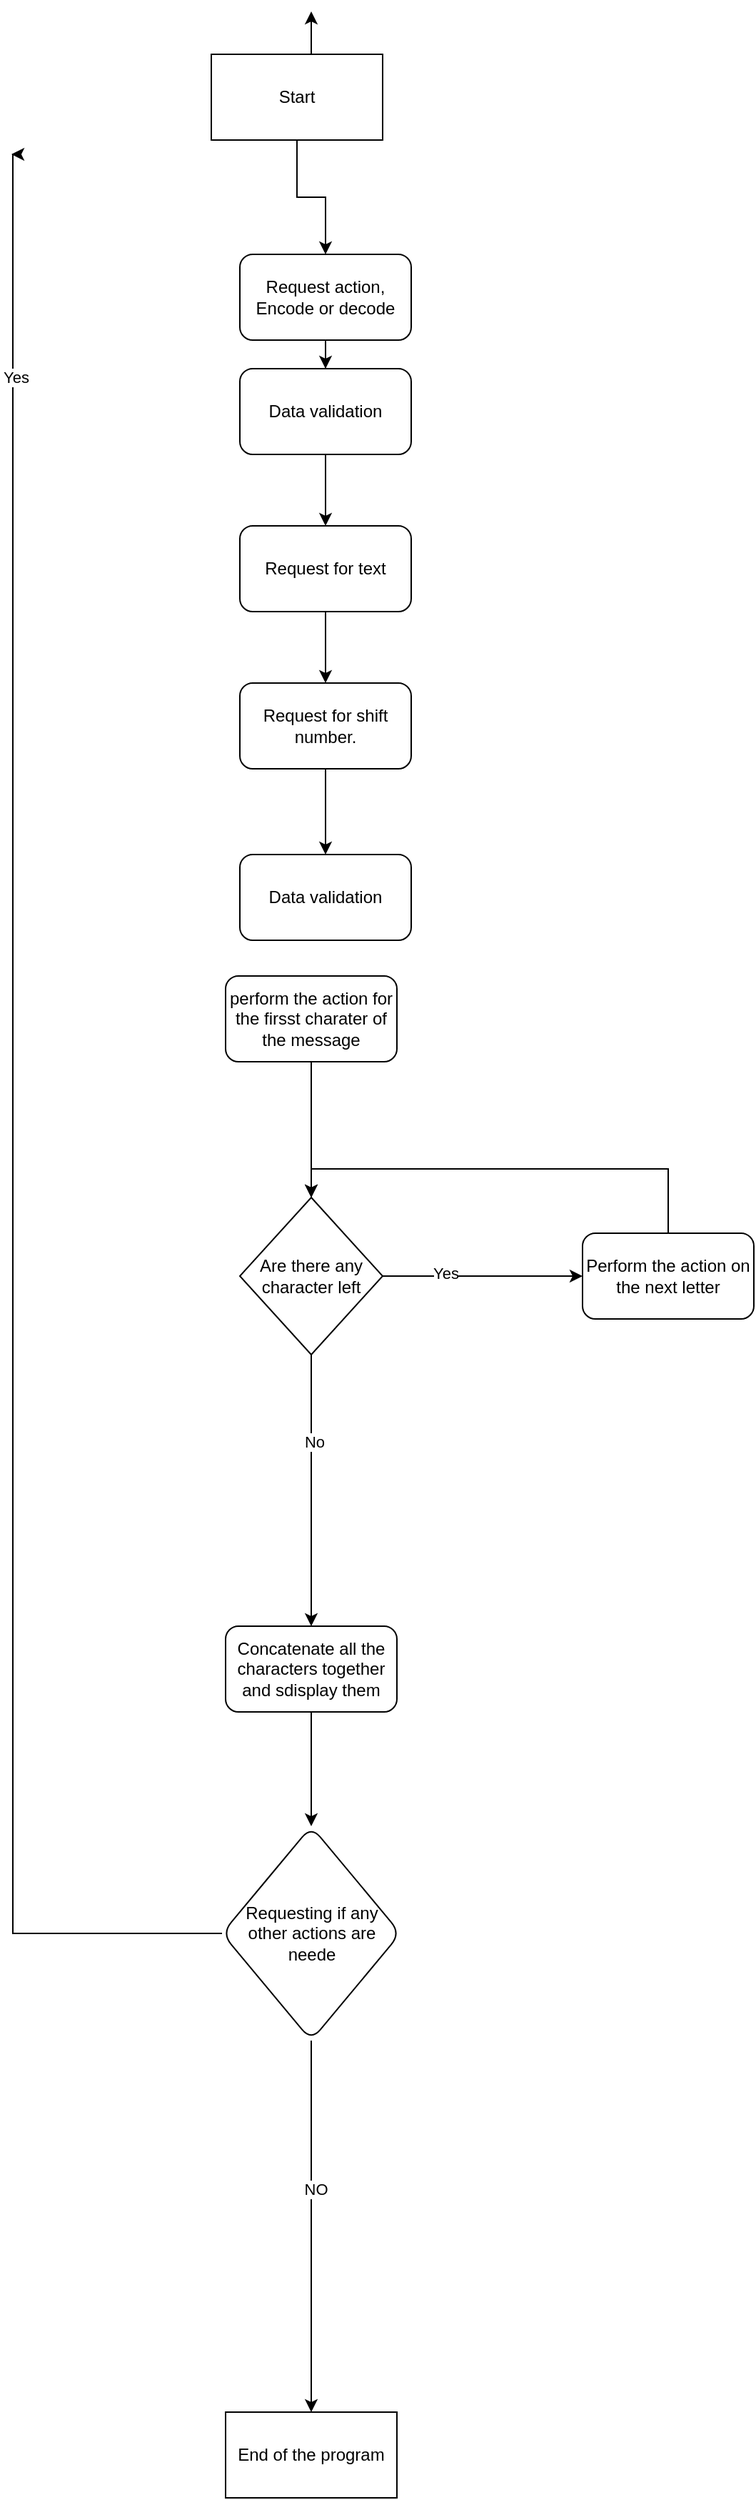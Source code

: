 <mxfile version="24.8.6">
  <diagram name="Page-1" id="17mNhOJHaFhsNdc38T4_">
    <mxGraphModel dx="2758" dy="2739" grid="1" gridSize="10" guides="1" tooltips="1" connect="1" arrows="1" fold="1" page="1" pageScale="1" pageWidth="827" pageHeight="1169" math="0" shadow="0">
      <root>
        <mxCell id="0" />
        <mxCell id="1" parent="0" />
        <mxCell id="gphKkKduA3pPyw4U88uj-4" value="" style="edgeStyle=orthogonalEdgeStyle;rounded=0;orthogonalLoop=1;jettySize=auto;html=1;" edge="1" parent="1" source="gphKkKduA3pPyw4U88uj-2" target="gphKkKduA3pPyw4U88uj-3">
          <mxGeometry relative="1" as="geometry" />
        </mxCell>
        <mxCell id="gphKkKduA3pPyw4U88uj-47" style="edgeStyle=orthogonalEdgeStyle;rounded=0;orthogonalLoop=1;jettySize=auto;html=1;exitX=0.5;exitY=0;exitDx=0;exitDy=0;" edge="1" parent="1" source="gphKkKduA3pPyw4U88uj-2">
          <mxGeometry relative="1" as="geometry">
            <mxPoint x="400" y="-150" as="targetPoint" />
          </mxGeometry>
        </mxCell>
        <mxCell id="gphKkKduA3pPyw4U88uj-2" value="Start" style="rounded=0;whiteSpace=wrap;html=1;" vertex="1" parent="1">
          <mxGeometry x="330" y="-120" width="120" height="60" as="geometry" />
        </mxCell>
        <mxCell id="gphKkKduA3pPyw4U88uj-28" value="" style="edgeStyle=orthogonalEdgeStyle;rounded=0;orthogonalLoop=1;jettySize=auto;html=1;" edge="1" parent="1" source="gphKkKduA3pPyw4U88uj-3" target="gphKkKduA3pPyw4U88uj-27">
          <mxGeometry relative="1" as="geometry" />
        </mxCell>
        <mxCell id="gphKkKduA3pPyw4U88uj-3" value="Request action, Encode or decode" style="rounded=1;whiteSpace=wrap;html=1;" vertex="1" parent="1">
          <mxGeometry x="350" y="20" width="120" height="60" as="geometry" />
        </mxCell>
        <mxCell id="gphKkKduA3pPyw4U88uj-8" value="" style="edgeStyle=orthogonalEdgeStyle;rounded=0;orthogonalLoop=1;jettySize=auto;html=1;" edge="1" parent="1" source="gphKkKduA3pPyw4U88uj-5" target="gphKkKduA3pPyw4U88uj-7">
          <mxGeometry relative="1" as="geometry" />
        </mxCell>
        <mxCell id="gphKkKduA3pPyw4U88uj-5" value="Request for text" style="rounded=1;whiteSpace=wrap;html=1;" vertex="1" parent="1">
          <mxGeometry x="350" y="210" width="120" height="60" as="geometry" />
        </mxCell>
        <mxCell id="gphKkKduA3pPyw4U88uj-34" value="" style="edgeStyle=orthogonalEdgeStyle;rounded=0;orthogonalLoop=1;jettySize=auto;html=1;" edge="1" parent="1" source="gphKkKduA3pPyw4U88uj-7" target="gphKkKduA3pPyw4U88uj-33">
          <mxGeometry relative="1" as="geometry" />
        </mxCell>
        <mxCell id="gphKkKduA3pPyw4U88uj-7" value="Request for shift number." style="rounded=1;whiteSpace=wrap;html=1;" vertex="1" parent="1">
          <mxGeometry x="350" y="320" width="120" height="60" as="geometry" />
        </mxCell>
        <mxCell id="gphKkKduA3pPyw4U88uj-12" value="" style="edgeStyle=orthogonalEdgeStyle;rounded=0;orthogonalLoop=1;jettySize=auto;html=1;" edge="1" parent="1" source="gphKkKduA3pPyw4U88uj-9" target="gphKkKduA3pPyw4U88uj-11">
          <mxGeometry relative="1" as="geometry" />
        </mxCell>
        <mxCell id="gphKkKduA3pPyw4U88uj-9" value="perform the action for the firsst charater of the message" style="rounded=1;whiteSpace=wrap;html=1;" vertex="1" parent="1">
          <mxGeometry x="340" y="525" width="120" height="60" as="geometry" />
        </mxCell>
        <mxCell id="gphKkKduA3pPyw4U88uj-14" value="" style="edgeStyle=orthogonalEdgeStyle;rounded=0;orthogonalLoop=1;jettySize=auto;html=1;" edge="1" parent="1" source="gphKkKduA3pPyw4U88uj-11" target="gphKkKduA3pPyw4U88uj-13">
          <mxGeometry relative="1" as="geometry" />
        </mxCell>
        <mxCell id="gphKkKduA3pPyw4U88uj-15" value="Yes" style="edgeLabel;html=1;align=center;verticalAlign=middle;resizable=0;points=[];" vertex="1" connectable="0" parent="gphKkKduA3pPyw4U88uj-14">
          <mxGeometry x="-0.375" y="2" relative="1" as="geometry">
            <mxPoint as="offset" />
          </mxGeometry>
        </mxCell>
        <mxCell id="gphKkKduA3pPyw4U88uj-19" value="" style="edgeStyle=orthogonalEdgeStyle;rounded=0;orthogonalLoop=1;jettySize=auto;html=1;" edge="1" parent="1" source="gphKkKduA3pPyw4U88uj-11" target="gphKkKduA3pPyw4U88uj-18">
          <mxGeometry relative="1" as="geometry" />
        </mxCell>
        <mxCell id="gphKkKduA3pPyw4U88uj-20" value="No" style="edgeLabel;html=1;align=center;verticalAlign=middle;resizable=0;points=[];" vertex="1" connectable="0" parent="gphKkKduA3pPyw4U88uj-19">
          <mxGeometry x="-0.36" y="2" relative="1" as="geometry">
            <mxPoint as="offset" />
          </mxGeometry>
        </mxCell>
        <mxCell id="gphKkKduA3pPyw4U88uj-11" value="Are there any character left" style="rhombus;whiteSpace=wrap;html=1;" vertex="1" parent="1">
          <mxGeometry x="350" y="680" width="100" height="110" as="geometry" />
        </mxCell>
        <mxCell id="gphKkKduA3pPyw4U88uj-17" value="" style="edgeStyle=orthogonalEdgeStyle;rounded=0;orthogonalLoop=1;jettySize=auto;html=1;entryX=0.5;entryY=0;entryDx=0;entryDy=0;" edge="1" parent="1" source="gphKkKduA3pPyw4U88uj-13" target="gphKkKduA3pPyw4U88uj-11">
          <mxGeometry relative="1" as="geometry">
            <mxPoint x="400" y="650" as="targetPoint" />
            <Array as="points">
              <mxPoint x="650" y="660" />
              <mxPoint x="400" y="660" />
            </Array>
          </mxGeometry>
        </mxCell>
        <mxCell id="gphKkKduA3pPyw4U88uj-13" value="Perform the action on the next letter" style="rounded=1;whiteSpace=wrap;html=1;" vertex="1" parent="1">
          <mxGeometry x="590" y="705" width="120" height="60" as="geometry" />
        </mxCell>
        <mxCell id="gphKkKduA3pPyw4U88uj-36" value="" style="edgeStyle=orthogonalEdgeStyle;rounded=0;orthogonalLoop=1;jettySize=auto;html=1;" edge="1" parent="1" source="gphKkKduA3pPyw4U88uj-18" target="gphKkKduA3pPyw4U88uj-35">
          <mxGeometry relative="1" as="geometry" />
        </mxCell>
        <mxCell id="gphKkKduA3pPyw4U88uj-18" value="Concatenate all the characters together and sdisplay them" style="rounded=1;whiteSpace=wrap;html=1;" vertex="1" parent="1">
          <mxGeometry x="340" y="980" width="120" height="60" as="geometry" />
        </mxCell>
        <mxCell id="gphKkKduA3pPyw4U88uj-23" value="End of the program" style="rounded=0;whiteSpace=wrap;html=1;" vertex="1" parent="1">
          <mxGeometry x="340" y="1530" width="120" height="60" as="geometry" />
        </mxCell>
        <mxCell id="gphKkKduA3pPyw4U88uj-29" value="" style="edgeStyle=orthogonalEdgeStyle;rounded=0;orthogonalLoop=1;jettySize=auto;html=1;" edge="1" parent="1" source="gphKkKduA3pPyw4U88uj-27" target="gphKkKduA3pPyw4U88uj-5">
          <mxGeometry relative="1" as="geometry" />
        </mxCell>
        <mxCell id="gphKkKduA3pPyw4U88uj-27" value="Data validation" style="whiteSpace=wrap;html=1;rounded=1;" vertex="1" parent="1">
          <mxGeometry x="350" y="100" width="120" height="60" as="geometry" />
        </mxCell>
        <mxCell id="gphKkKduA3pPyw4U88uj-33" value="Data validation" style="rounded=1;whiteSpace=wrap;html=1;" vertex="1" parent="1">
          <mxGeometry x="350" y="440" width="120" height="60" as="geometry" />
        </mxCell>
        <mxCell id="gphKkKduA3pPyw4U88uj-39" value="" style="edgeStyle=orthogonalEdgeStyle;rounded=0;orthogonalLoop=1;jettySize=auto;html=1;" edge="1" parent="1" source="gphKkKduA3pPyw4U88uj-35" target="gphKkKduA3pPyw4U88uj-23">
          <mxGeometry relative="1" as="geometry" />
        </mxCell>
        <mxCell id="gphKkKduA3pPyw4U88uj-40" value="NO" style="edgeLabel;html=1;align=center;verticalAlign=middle;resizable=0;points=[];" vertex="1" connectable="0" parent="gphKkKduA3pPyw4U88uj-39">
          <mxGeometry x="-0.2" y="3" relative="1" as="geometry">
            <mxPoint as="offset" />
          </mxGeometry>
        </mxCell>
        <mxCell id="gphKkKduA3pPyw4U88uj-45" value="" style="edgeStyle=orthogonalEdgeStyle;rounded=0;orthogonalLoop=1;jettySize=auto;html=1;" edge="1" parent="1" source="gphKkKduA3pPyw4U88uj-35">
          <mxGeometry relative="1" as="geometry">
            <mxPoint x="190" y="-50" as="targetPoint" />
            <Array as="points">
              <mxPoint x="191" y="1195" />
            </Array>
          </mxGeometry>
        </mxCell>
        <mxCell id="gphKkKduA3pPyw4U88uj-46" value="Yes" style="edgeLabel;html=1;align=center;verticalAlign=middle;resizable=0;points=[];" vertex="1" connectable="0" parent="gphKkKduA3pPyw4U88uj-45">
          <mxGeometry x="0.777" y="-2" relative="1" as="geometry">
            <mxPoint y="1" as="offset" />
          </mxGeometry>
        </mxCell>
        <mxCell id="gphKkKduA3pPyw4U88uj-35" value="Requesting if any other actions are neede" style="rhombus;whiteSpace=wrap;html=1;rounded=1;" vertex="1" parent="1">
          <mxGeometry x="337.5" y="1120" width="125" height="150" as="geometry" />
        </mxCell>
      </root>
    </mxGraphModel>
  </diagram>
</mxfile>
